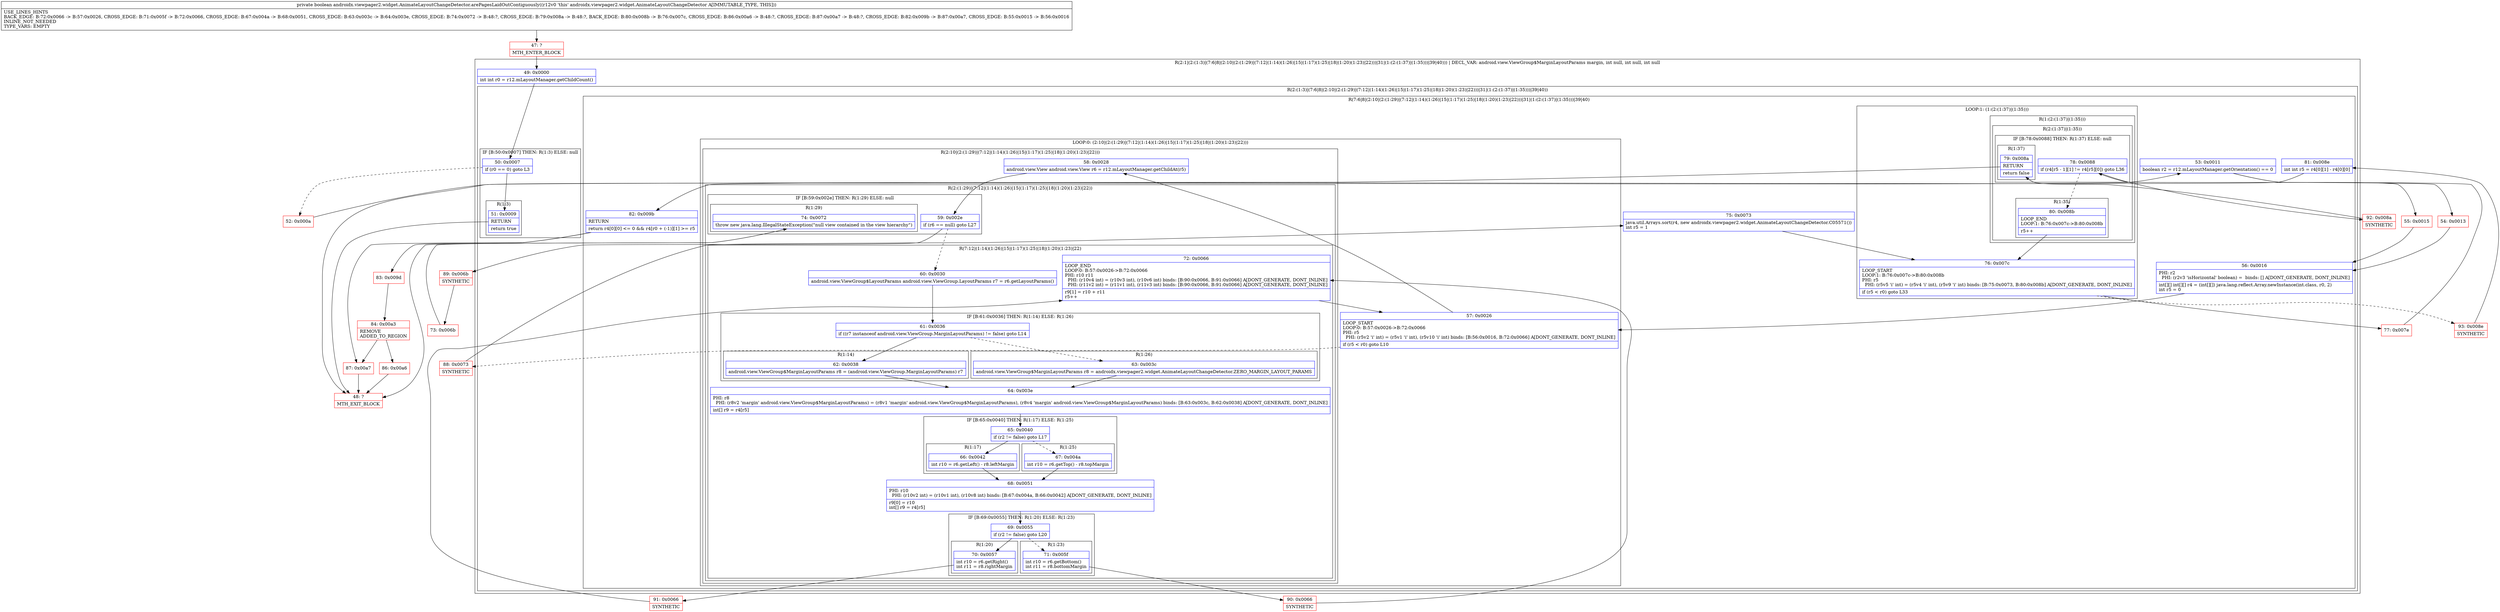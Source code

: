 digraph "CFG forandroidx.viewpager2.widget.AnimateLayoutChangeDetector.arePagesLaidOutContiguously()Z" {
subgraph cluster_Region_70103573 {
label = "R(2:1|(2:(1:3)|(7:6|8|(2:10|(2:(1:29)|(7:12|(1:14)(1:26)|15|(1:17)(1:25)|18|(1:20)(1:23)|22)))|31|(1:(2:(1:37)|(1:35)))|39|40))) | DECL_VAR: android.view.ViewGroup$MarginLayoutParams margin, int null, int null, int null\l";
node [shape=record,color=blue];
Node_49 [shape=record,label="{49\:\ 0x0000|int int r0 = r12.mLayoutManager.getChildCount()\l}"];
subgraph cluster_Region_1443921634 {
label = "R(2:(1:3)|(7:6|8|(2:10|(2:(1:29)|(7:12|(1:14)(1:26)|15|(1:17)(1:25)|18|(1:20)(1:23)|22)))|31|(1:(2:(1:37)|(1:35)))|39|40))";
node [shape=record,color=blue];
subgraph cluster_IfRegion_663810118 {
label = "IF [B:50:0x0007] THEN: R(1:3) ELSE: null";
node [shape=record,color=blue];
Node_50 [shape=record,label="{50\:\ 0x0007|if (r0 == 0) goto L3\l}"];
subgraph cluster_Region_1739982190 {
label = "R(1:3)";
node [shape=record,color=blue];
Node_51 [shape=record,label="{51\:\ 0x0009|RETURN\l|return true\l}"];
}
}
subgraph cluster_Region_1720021652 {
label = "R(7:6|8|(2:10|(2:(1:29)|(7:12|(1:14)(1:26)|15|(1:17)(1:25)|18|(1:20)(1:23)|22)))|31|(1:(2:(1:37)|(1:35)))|39|40)";
node [shape=record,color=blue];
Node_53 [shape=record,label="{53\:\ 0x0011|boolean r2 = r12.mLayoutManager.getOrientation() == 0\l}"];
Node_56 [shape=record,label="{56\:\ 0x0016|PHI: r2 \l  PHI: (r2v3 'isHorizontal' boolean) =  binds: [] A[DONT_GENERATE, DONT_INLINE]\l|int[][] int[][] r4 = (int[][]) java.lang.reflect.Array.newInstance(int.class, r0, 2)\lint r5 = 0\l}"];
subgraph cluster_LoopRegion_1130026417 {
label = "LOOP:0: (2:10|(2:(1:29)|(7:12|(1:14)(1:26)|15|(1:17)(1:25)|18|(1:20)(1:23)|22)))";
node [shape=record,color=blue];
Node_57 [shape=record,label="{57\:\ 0x0026|LOOP_START\lLOOP:0: B:57:0x0026\-\>B:72:0x0066\lPHI: r5 \l  PHI: (r5v2 'i' int) = (r5v1 'i' int), (r5v10 'i' int) binds: [B:56:0x0016, B:72:0x0066] A[DONT_GENERATE, DONT_INLINE]\l|if (r5 \< r0) goto L10\l}"];
subgraph cluster_Region_1689793947 {
label = "R(2:10|(2:(1:29)|(7:12|(1:14)(1:26)|15|(1:17)(1:25)|18|(1:20)(1:23)|22)))";
node [shape=record,color=blue];
Node_58 [shape=record,label="{58\:\ 0x0028|android.view.View android.view.View r6 = r12.mLayoutManager.getChildAt(r5)\l}"];
subgraph cluster_Region_415932817 {
label = "R(2:(1:29)|(7:12|(1:14)(1:26)|15|(1:17)(1:25)|18|(1:20)(1:23)|22))";
node [shape=record,color=blue];
subgraph cluster_IfRegion_1690987826 {
label = "IF [B:59:0x002e] THEN: R(1:29) ELSE: null";
node [shape=record,color=blue];
Node_59 [shape=record,label="{59\:\ 0x002e|if (r6 == null) goto L27\l}"];
subgraph cluster_Region_1513333592 {
label = "R(1:29)";
node [shape=record,color=blue];
Node_74 [shape=record,label="{74\:\ 0x0072|throw new java.lang.IllegalStateException(\"null view contained in the view hierarchy\")\l}"];
}
}
subgraph cluster_Region_1375919379 {
label = "R(7:12|(1:14)(1:26)|15|(1:17)(1:25)|18|(1:20)(1:23)|22)";
node [shape=record,color=blue];
Node_60 [shape=record,label="{60\:\ 0x0030|android.view.ViewGroup$LayoutParams android.view.ViewGroup.LayoutParams r7 = r6.getLayoutParams()\l}"];
subgraph cluster_IfRegion_664726134 {
label = "IF [B:61:0x0036] THEN: R(1:14) ELSE: R(1:26)";
node [shape=record,color=blue];
Node_61 [shape=record,label="{61\:\ 0x0036|if ((r7 instanceof android.view.ViewGroup.MarginLayoutParams) != false) goto L14\l}"];
subgraph cluster_Region_1331915093 {
label = "R(1:14)";
node [shape=record,color=blue];
Node_62 [shape=record,label="{62\:\ 0x0038|android.view.ViewGroup$MarginLayoutParams r8 = (android.view.ViewGroup.MarginLayoutParams) r7\l}"];
}
subgraph cluster_Region_798507692 {
label = "R(1:26)";
node [shape=record,color=blue];
Node_63 [shape=record,label="{63\:\ 0x003c|android.view.ViewGroup$MarginLayoutParams r8 = androidx.viewpager2.widget.AnimateLayoutChangeDetector.ZERO_MARGIN_LAYOUT_PARAMS\l}"];
}
}
Node_64 [shape=record,label="{64\:\ 0x003e|PHI: r8 \l  PHI: (r8v2 'margin' android.view.ViewGroup$MarginLayoutParams) = (r8v1 'margin' android.view.ViewGroup$MarginLayoutParams), (r8v4 'margin' android.view.ViewGroup$MarginLayoutParams) binds: [B:63:0x003c, B:62:0x0038] A[DONT_GENERATE, DONT_INLINE]\l|int[] r9 = r4[r5]\l}"];
subgraph cluster_IfRegion_171748610 {
label = "IF [B:65:0x0040] THEN: R(1:17) ELSE: R(1:25)";
node [shape=record,color=blue];
Node_65 [shape=record,label="{65\:\ 0x0040|if (r2 != false) goto L17\l}"];
subgraph cluster_Region_1899390226 {
label = "R(1:17)";
node [shape=record,color=blue];
Node_66 [shape=record,label="{66\:\ 0x0042|int r10 = r6.getLeft() \- r8.leftMargin\l}"];
}
subgraph cluster_Region_1409778242 {
label = "R(1:25)";
node [shape=record,color=blue];
Node_67 [shape=record,label="{67\:\ 0x004a|int r10 = r6.getTop() \- r8.topMargin\l}"];
}
}
Node_68 [shape=record,label="{68\:\ 0x0051|PHI: r10 \l  PHI: (r10v2 int) = (r10v1 int), (r10v8 int) binds: [B:67:0x004a, B:66:0x0042] A[DONT_GENERATE, DONT_INLINE]\l|r9[0] = r10\lint[] r9 = r4[r5]\l}"];
subgraph cluster_IfRegion_1205890819 {
label = "IF [B:69:0x0055] THEN: R(1:20) ELSE: R(1:23)";
node [shape=record,color=blue];
Node_69 [shape=record,label="{69\:\ 0x0055|if (r2 != false) goto L20\l}"];
subgraph cluster_Region_1389775292 {
label = "R(1:20)";
node [shape=record,color=blue];
Node_70 [shape=record,label="{70\:\ 0x0057|int r10 = r6.getRight()\lint r11 = r8.rightMargin\l}"];
}
subgraph cluster_Region_1707216169 {
label = "R(1:23)";
node [shape=record,color=blue];
Node_71 [shape=record,label="{71\:\ 0x005f|int r10 = r6.getBottom()\lint r11 = r8.bottomMargin\l}"];
}
}
Node_72 [shape=record,label="{72\:\ 0x0066|LOOP_END\lLOOP:0: B:57:0x0026\-\>B:72:0x0066\lPHI: r10 r11 \l  PHI: (r10v4 int) = (r10v3 int), (r10v6 int) binds: [B:90:0x0066, B:91:0x0066] A[DONT_GENERATE, DONT_INLINE]\l  PHI: (r11v2 int) = (r11v1 int), (r11v3 int) binds: [B:90:0x0066, B:91:0x0066] A[DONT_GENERATE, DONT_INLINE]\l|r9[1] = r10 + r11\lr5++\l}"];
}
}
}
}
Node_75 [shape=record,label="{75\:\ 0x0073|java.util.Arrays.sort(r4, new androidx.viewpager2.widget.AnimateLayoutChangeDetector.C05571())\lint r5 = 1\l}"];
subgraph cluster_LoopRegion_713976533 {
label = "LOOP:1: (1:(2:(1:37)|(1:35)))";
node [shape=record,color=blue];
Node_76 [shape=record,label="{76\:\ 0x007c|LOOP_START\lLOOP:1: B:76:0x007c\-\>B:80:0x008b\lPHI: r5 \l  PHI: (r5v5 'i' int) = (r5v4 'i' int), (r5v9 'i' int) binds: [B:75:0x0073, B:80:0x008b] A[DONT_GENERATE, DONT_INLINE]\l|if (r5 \< r0) goto L33\l}"];
subgraph cluster_Region_260120978 {
label = "R(1:(2:(1:37)|(1:35)))";
node [shape=record,color=blue];
subgraph cluster_Region_1489750137 {
label = "R(2:(1:37)|(1:35))";
node [shape=record,color=blue];
subgraph cluster_IfRegion_184802628 {
label = "IF [B:78:0x0088] THEN: R(1:37) ELSE: null";
node [shape=record,color=blue];
Node_78 [shape=record,label="{78\:\ 0x0088|if (r4[r5 \- 1][1] != r4[r5][0]) goto L36\l}"];
subgraph cluster_Region_364920024 {
label = "R(1:37)";
node [shape=record,color=blue];
Node_79 [shape=record,label="{79\:\ 0x008a|RETURN\l|return false\l}"];
}
}
subgraph cluster_Region_551863928 {
label = "R(1:35)";
node [shape=record,color=blue];
Node_80 [shape=record,label="{80\:\ 0x008b|LOOP_END\lLOOP:1: B:76:0x007c\-\>B:80:0x008b\l|r5++\l}"];
}
}
}
}
Node_81 [shape=record,label="{81\:\ 0x008e|int int r5 = r4[0][1] \- r4[0][0]\l}"];
Node_82 [shape=record,label="{82\:\ 0x009b|RETURN\l|return r4[0][0] \<= 0 && r4[r0 + (\-1)][1] \>= r5\l}"];
}
}
}
Node_47 [shape=record,color=red,label="{47\:\ ?|MTH_ENTER_BLOCK\l}"];
Node_48 [shape=record,color=red,label="{48\:\ ?|MTH_EXIT_BLOCK\l}"];
Node_52 [shape=record,color=red,label="{52\:\ 0x000a}"];
Node_54 [shape=record,color=red,label="{54\:\ 0x0013}"];
Node_91 [shape=record,color=red,label="{91\:\ 0x0066|SYNTHETIC\l}"];
Node_90 [shape=record,color=red,label="{90\:\ 0x0066|SYNTHETIC\l}"];
Node_89 [shape=record,color=red,label="{89\:\ 0x006b|SYNTHETIC\l}"];
Node_73 [shape=record,color=red,label="{73\:\ 0x006b}"];
Node_88 [shape=record,color=red,label="{88\:\ 0x0073|SYNTHETIC\l}"];
Node_77 [shape=record,color=red,label="{77\:\ 0x007e}"];
Node_92 [shape=record,color=red,label="{92\:\ 0x008a|SYNTHETIC\l}"];
Node_93 [shape=record,color=red,label="{93\:\ 0x008e|SYNTHETIC\l}"];
Node_83 [shape=record,color=red,label="{83\:\ 0x009d}"];
Node_84 [shape=record,color=red,label="{84\:\ 0x00a3|REMOVE\lADDED_TO_REGION\l}"];
Node_86 [shape=record,color=red,label="{86\:\ 0x00a6}"];
Node_87 [shape=record,color=red,label="{87\:\ 0x00a7}"];
Node_55 [shape=record,color=red,label="{55\:\ 0x0015}"];
MethodNode[shape=record,label="{private boolean androidx.viewpager2.widget.AnimateLayoutChangeDetector.arePagesLaidOutContiguously((r12v0 'this' androidx.viewpager2.widget.AnimateLayoutChangeDetector A[IMMUTABLE_TYPE, THIS]))  | USE_LINES_HINTS\lBACK_EDGE: B:72:0x0066 \-\> B:57:0x0026, CROSS_EDGE: B:71:0x005f \-\> B:72:0x0066, CROSS_EDGE: B:67:0x004a \-\> B:68:0x0051, CROSS_EDGE: B:63:0x003c \-\> B:64:0x003e, CROSS_EDGE: B:74:0x0072 \-\> B:48:?, CROSS_EDGE: B:79:0x008a \-\> B:48:?, BACK_EDGE: B:80:0x008b \-\> B:76:0x007c, CROSS_EDGE: B:86:0x00a6 \-\> B:48:?, CROSS_EDGE: B:87:0x00a7 \-\> B:48:?, CROSS_EDGE: B:82:0x009b \-\> B:87:0x00a7, CROSS_EDGE: B:55:0x0015 \-\> B:56:0x0016\lINLINE_NOT_NEEDED\lTYPE_VARS: EMPTY\l}"];
MethodNode -> Node_47;Node_49 -> Node_50;
Node_50 -> Node_51;
Node_50 -> Node_52[style=dashed];
Node_51 -> Node_48;
Node_53 -> Node_54;
Node_53 -> Node_55;
Node_56 -> Node_57;
Node_57 -> Node_58;
Node_57 -> Node_88[style=dashed];
Node_58 -> Node_59;
Node_59 -> Node_60[style=dashed];
Node_59 -> Node_89;
Node_74 -> Node_48;
Node_60 -> Node_61;
Node_61 -> Node_62;
Node_61 -> Node_63[style=dashed];
Node_62 -> Node_64;
Node_63 -> Node_64;
Node_64 -> Node_65;
Node_65 -> Node_66;
Node_65 -> Node_67[style=dashed];
Node_66 -> Node_68;
Node_67 -> Node_68;
Node_68 -> Node_69;
Node_69 -> Node_70;
Node_69 -> Node_71[style=dashed];
Node_70 -> Node_91;
Node_71 -> Node_90;
Node_72 -> Node_57;
Node_75 -> Node_76;
Node_76 -> Node_77;
Node_76 -> Node_93[style=dashed];
Node_78 -> Node_80[style=dashed];
Node_78 -> Node_92;
Node_79 -> Node_48;
Node_80 -> Node_76;
Node_81 -> Node_82;
Node_82 -> Node_83;
Node_82 -> Node_87;
Node_47 -> Node_49;
Node_52 -> Node_53;
Node_54 -> Node_56;
Node_91 -> Node_72;
Node_90 -> Node_72;
Node_89 -> Node_73;
Node_73 -> Node_74;
Node_88 -> Node_75;
Node_77 -> Node_78;
Node_92 -> Node_79;
Node_93 -> Node_81;
Node_83 -> Node_84;
Node_84 -> Node_86;
Node_84 -> Node_87;
Node_86 -> Node_48;
Node_87 -> Node_48;
Node_55 -> Node_56;
}


